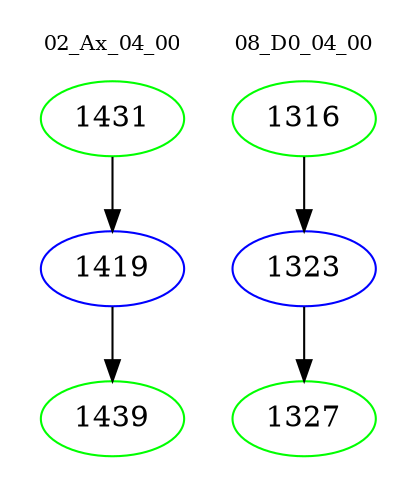 digraph{
subgraph cluster_0 {
color = white
label = "02_Ax_04_00";
fontsize=10;
T0_1431 [label="1431", color="green"]
T0_1431 -> T0_1419 [color="black"]
T0_1419 [label="1419", color="blue"]
T0_1419 -> T0_1439 [color="black"]
T0_1439 [label="1439", color="green"]
}
subgraph cluster_1 {
color = white
label = "08_D0_04_00";
fontsize=10;
T1_1316 [label="1316", color="green"]
T1_1316 -> T1_1323 [color="black"]
T1_1323 [label="1323", color="blue"]
T1_1323 -> T1_1327 [color="black"]
T1_1327 [label="1327", color="green"]
}
}
